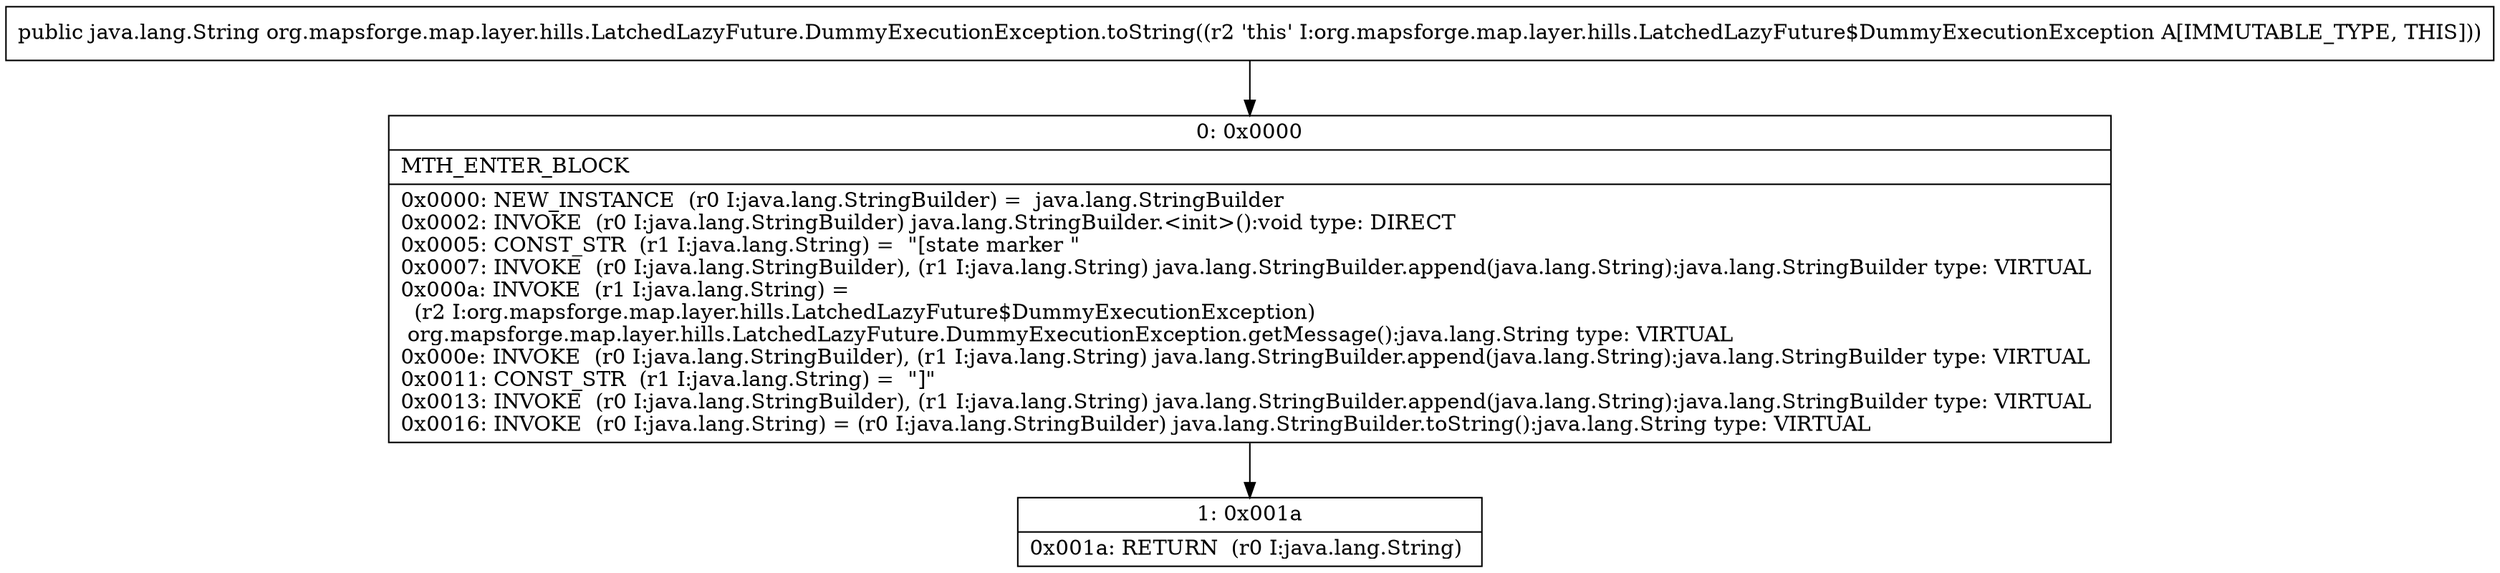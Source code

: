 digraph "CFG fororg.mapsforge.map.layer.hills.LatchedLazyFuture.DummyExecutionException.toString()Ljava\/lang\/String;" {
Node_0 [shape=record,label="{0\:\ 0x0000|MTH_ENTER_BLOCK\l|0x0000: NEW_INSTANCE  (r0 I:java.lang.StringBuilder) =  java.lang.StringBuilder \l0x0002: INVOKE  (r0 I:java.lang.StringBuilder) java.lang.StringBuilder.\<init\>():void type: DIRECT \l0x0005: CONST_STR  (r1 I:java.lang.String) =  \"[state marker \" \l0x0007: INVOKE  (r0 I:java.lang.StringBuilder), (r1 I:java.lang.String) java.lang.StringBuilder.append(java.lang.String):java.lang.StringBuilder type: VIRTUAL \l0x000a: INVOKE  (r1 I:java.lang.String) = \l  (r2 I:org.mapsforge.map.layer.hills.LatchedLazyFuture$DummyExecutionException)\l org.mapsforge.map.layer.hills.LatchedLazyFuture.DummyExecutionException.getMessage():java.lang.String type: VIRTUAL \l0x000e: INVOKE  (r0 I:java.lang.StringBuilder), (r1 I:java.lang.String) java.lang.StringBuilder.append(java.lang.String):java.lang.StringBuilder type: VIRTUAL \l0x0011: CONST_STR  (r1 I:java.lang.String) =  \"]\" \l0x0013: INVOKE  (r0 I:java.lang.StringBuilder), (r1 I:java.lang.String) java.lang.StringBuilder.append(java.lang.String):java.lang.StringBuilder type: VIRTUAL \l0x0016: INVOKE  (r0 I:java.lang.String) = (r0 I:java.lang.StringBuilder) java.lang.StringBuilder.toString():java.lang.String type: VIRTUAL \l}"];
Node_1 [shape=record,label="{1\:\ 0x001a|0x001a: RETURN  (r0 I:java.lang.String) \l}"];
MethodNode[shape=record,label="{public java.lang.String org.mapsforge.map.layer.hills.LatchedLazyFuture.DummyExecutionException.toString((r2 'this' I:org.mapsforge.map.layer.hills.LatchedLazyFuture$DummyExecutionException A[IMMUTABLE_TYPE, THIS])) }"];
MethodNode -> Node_0;
Node_0 -> Node_1;
}

